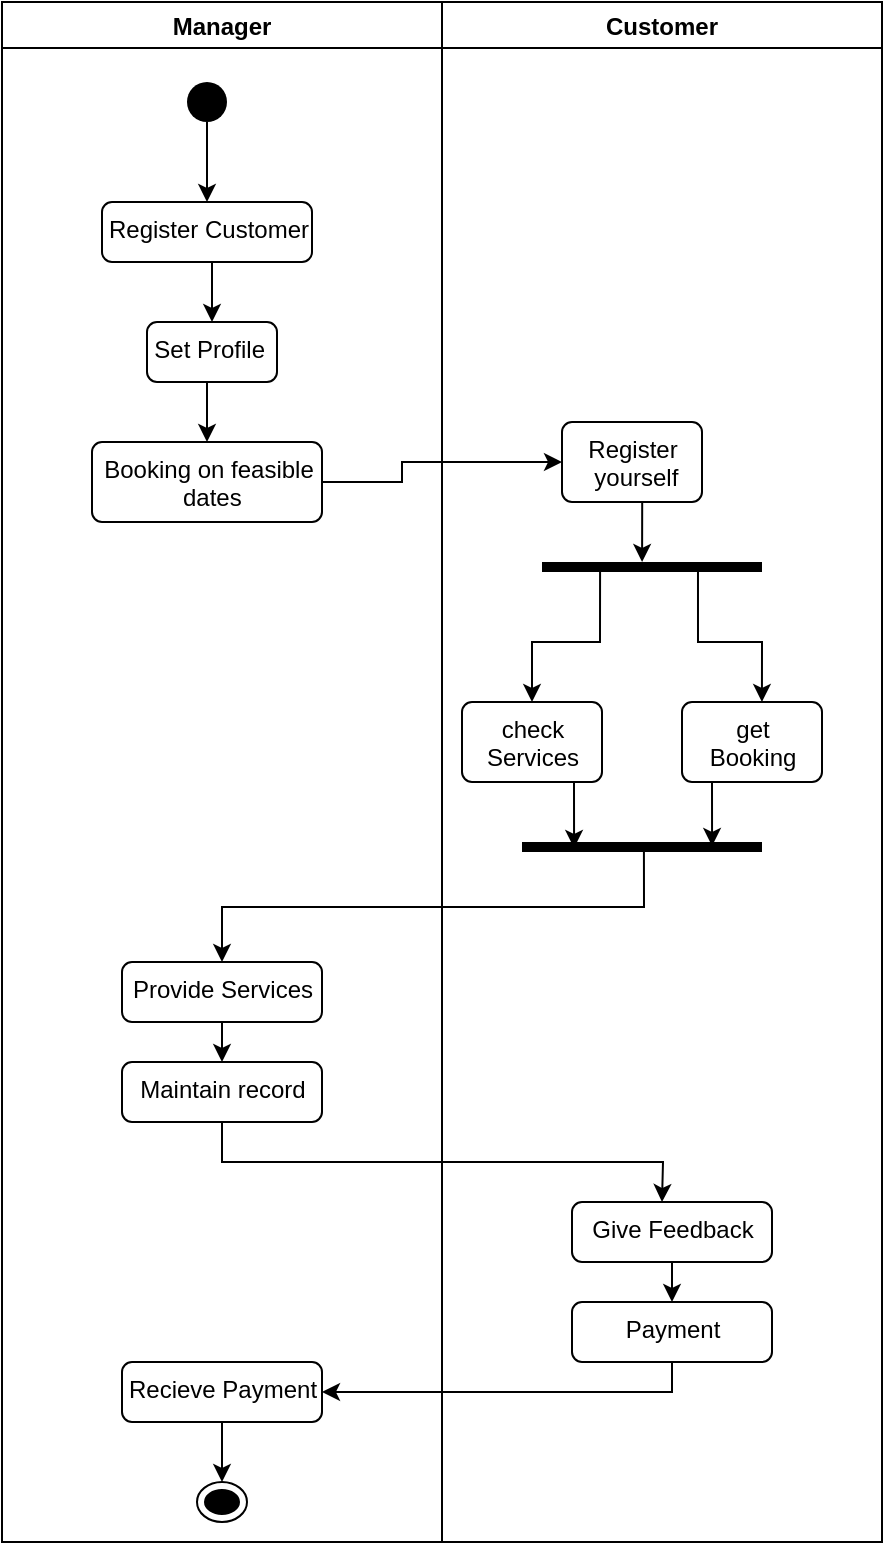 <mxfile version="14.7.6" type="github">
  <diagram name="Page-1" id="0783ab3e-0a74-02c8-0abd-f7b4e66b4bec">
    <mxGraphModel dx="868" dy="393" grid="1" gridSize="10" guides="1" tooltips="1" connect="1" arrows="1" fold="1" page="1" pageScale="1" pageWidth="850" pageHeight="1100" background="none" math="0" shadow="0">
      <root>
        <mxCell id="0" />
        <mxCell id="1" parent="0" />
        <mxCell id="SP-hjuUy2KlmpOL5PiHy-1" value="Manager" style="swimlane;" vertex="1" parent="1">
          <mxGeometry x="140" y="80" width="220" height="770" as="geometry" />
        </mxCell>
        <mxCell id="SP-hjuUy2KlmpOL5PiHy-11" style="edgeStyle=orthogonalEdgeStyle;rounded=0;orthogonalLoop=1;jettySize=auto;html=1;exitX=0.5;exitY=1;exitDx=0;exitDy=0;entryX=0.5;entryY=0;entryDx=0;entryDy=0;" edge="1" parent="SP-hjuUy2KlmpOL5PiHy-1" source="SP-hjuUy2KlmpOL5PiHy-3" target="SP-hjuUy2KlmpOL5PiHy-4">
          <mxGeometry relative="1" as="geometry" />
        </mxCell>
        <mxCell id="SP-hjuUy2KlmpOL5PiHy-3" value="" style="ellipse;fillColor=#000000;strokeColor=none;" vertex="1" parent="SP-hjuUy2KlmpOL5PiHy-1">
          <mxGeometry x="92.5" y="40" width="20" height="20" as="geometry" />
        </mxCell>
        <mxCell id="SP-hjuUy2KlmpOL5PiHy-13" style="edgeStyle=orthogonalEdgeStyle;rounded=0;orthogonalLoop=1;jettySize=auto;html=1;exitX=0.5;exitY=1;exitDx=0;exitDy=0;entryX=0.5;entryY=0;entryDx=0;entryDy=0;" edge="1" parent="SP-hjuUy2KlmpOL5PiHy-1" source="SP-hjuUy2KlmpOL5PiHy-4" target="SP-hjuUy2KlmpOL5PiHy-5">
          <mxGeometry relative="1" as="geometry" />
        </mxCell>
        <mxCell id="SP-hjuUy2KlmpOL5PiHy-4" value="Register Customer" style="html=1;align=center;verticalAlign=top;rounded=1;absoluteArcSize=1;arcSize=10;dashed=0;" vertex="1" parent="SP-hjuUy2KlmpOL5PiHy-1">
          <mxGeometry x="50" y="100" width="105" height="30" as="geometry" />
        </mxCell>
        <mxCell id="SP-hjuUy2KlmpOL5PiHy-14" style="edgeStyle=orthogonalEdgeStyle;rounded=0;orthogonalLoop=1;jettySize=auto;html=1;exitX=0.5;exitY=1;exitDx=0;exitDy=0;entryX=0.5;entryY=0;entryDx=0;entryDy=0;" edge="1" parent="SP-hjuUy2KlmpOL5PiHy-1" source="SP-hjuUy2KlmpOL5PiHy-5" target="SP-hjuUy2KlmpOL5PiHy-8">
          <mxGeometry relative="1" as="geometry" />
        </mxCell>
        <mxCell id="SP-hjuUy2KlmpOL5PiHy-5" value="Set Profile&amp;nbsp;" style="html=1;align=center;verticalAlign=top;rounded=1;absoluteArcSize=1;arcSize=10;dashed=0;" vertex="1" parent="SP-hjuUy2KlmpOL5PiHy-1">
          <mxGeometry x="72.5" y="160" width="65" height="30" as="geometry" />
        </mxCell>
        <mxCell id="SP-hjuUy2KlmpOL5PiHy-29" style="edgeStyle=orthogonalEdgeStyle;rounded=0;orthogonalLoop=1;jettySize=auto;html=1;exitX=0.5;exitY=1;exitDx=0;exitDy=0;entryX=0.5;entryY=0;entryDx=0;entryDy=0;" edge="1" parent="SP-hjuUy2KlmpOL5PiHy-1" source="SP-hjuUy2KlmpOL5PiHy-9" target="SP-hjuUy2KlmpOL5PiHy-26">
          <mxGeometry relative="1" as="geometry" />
        </mxCell>
        <mxCell id="SP-hjuUy2KlmpOL5PiHy-9" value="Provide Services" style="html=1;align=center;verticalAlign=top;rounded=1;absoluteArcSize=1;arcSize=10;dashed=0;" vertex="1" parent="SP-hjuUy2KlmpOL5PiHy-1">
          <mxGeometry x="60" y="480" width="100" height="30" as="geometry" />
        </mxCell>
        <mxCell id="SP-hjuUy2KlmpOL5PiHy-8" value="Booking on feasible&lt;br&gt;&amp;nbsp;dates" style="html=1;align=center;verticalAlign=top;rounded=1;absoluteArcSize=1;arcSize=10;dashed=0;" vertex="1" parent="SP-hjuUy2KlmpOL5PiHy-1">
          <mxGeometry x="45" y="220" width="115" height="40" as="geometry" />
        </mxCell>
        <mxCell id="SP-hjuUy2KlmpOL5PiHy-26" value="Maintain record" style="html=1;align=center;verticalAlign=top;rounded=1;absoluteArcSize=1;arcSize=10;dashed=0;" vertex="1" parent="SP-hjuUy2KlmpOL5PiHy-1">
          <mxGeometry x="60" y="530" width="100" height="30" as="geometry" />
        </mxCell>
        <mxCell id="SP-hjuUy2KlmpOL5PiHy-36" style="edgeStyle=orthogonalEdgeStyle;rounded=0;orthogonalLoop=1;jettySize=auto;html=1;exitX=0.5;exitY=1;exitDx=0;exitDy=0;entryX=0.5;entryY=0;entryDx=0;entryDy=0;" edge="1" parent="SP-hjuUy2KlmpOL5PiHy-1" source="SP-hjuUy2KlmpOL5PiHy-32" target="SP-hjuUy2KlmpOL5PiHy-35">
          <mxGeometry relative="1" as="geometry" />
        </mxCell>
        <mxCell id="SP-hjuUy2KlmpOL5PiHy-32" value="Recieve Payment" style="html=1;align=center;verticalAlign=top;rounded=1;absoluteArcSize=1;arcSize=10;dashed=0;" vertex="1" parent="SP-hjuUy2KlmpOL5PiHy-1">
          <mxGeometry x="60" y="680" width="100" height="30" as="geometry" />
        </mxCell>
        <mxCell id="SP-hjuUy2KlmpOL5PiHy-35" value="" style="ellipse;html=1;shape=endState;fillColor=#000000;strokeColor=#000000;" vertex="1" parent="SP-hjuUy2KlmpOL5PiHy-1">
          <mxGeometry x="97.5" y="740" width="25" height="20" as="geometry" />
        </mxCell>
        <mxCell id="SP-hjuUy2KlmpOL5PiHy-2" value="Customer" style="swimlane;" vertex="1" parent="1">
          <mxGeometry x="360" y="80" width="220" height="770" as="geometry" />
        </mxCell>
        <mxCell id="SP-hjuUy2KlmpOL5PiHy-7" value="get &lt;br&gt;Booking" style="html=1;align=center;verticalAlign=top;rounded=1;absoluteArcSize=1;arcSize=10;dashed=0;" vertex="1" parent="SP-hjuUy2KlmpOL5PiHy-2">
          <mxGeometry x="120" y="350" width="70" height="40" as="geometry" />
        </mxCell>
        <mxCell id="SP-hjuUy2KlmpOL5PiHy-6" value="check &lt;br&gt;Services" style="html=1;align=center;verticalAlign=top;rounded=1;absoluteArcSize=1;arcSize=10;dashed=0;" vertex="1" parent="SP-hjuUy2KlmpOL5PiHy-2">
          <mxGeometry x="10" y="350" width="70" height="40" as="geometry" />
        </mxCell>
        <mxCell id="SP-hjuUy2KlmpOL5PiHy-28" value="Give Feedback" style="html=1;align=center;verticalAlign=top;rounded=1;absoluteArcSize=1;arcSize=10;dashed=0;" vertex="1" parent="SP-hjuUy2KlmpOL5PiHy-2">
          <mxGeometry x="65" y="600" width="100" height="30" as="geometry" />
        </mxCell>
        <mxCell id="SP-hjuUy2KlmpOL5PiHy-15" style="edgeStyle=orthogonalEdgeStyle;rounded=0;orthogonalLoop=1;jettySize=auto;html=1;exitX=1;exitY=0.5;exitDx=0;exitDy=0;entryX=0;entryY=0.5;entryDx=0;entryDy=0;" edge="1" parent="1" source="SP-hjuUy2KlmpOL5PiHy-8" target="SP-hjuUy2KlmpOL5PiHy-21">
          <mxGeometry relative="1" as="geometry">
            <mxPoint x="460" y="360" as="targetPoint" />
            <Array as="points">
              <mxPoint x="340" y="320" />
              <mxPoint x="340" y="310" />
            </Array>
          </mxGeometry>
        </mxCell>
        <mxCell id="SP-hjuUy2KlmpOL5PiHy-16" value="" style="html=1;points=[];perimeter=orthogonalPerimeter;fillColor=#000000;strokeColor=none;direction=south;" vertex="1" parent="1">
          <mxGeometry x="410" y="360" width="110" height="5" as="geometry" />
        </mxCell>
        <mxCell id="SP-hjuUy2KlmpOL5PiHy-17" style="edgeStyle=orthogonalEdgeStyle;rounded=0;orthogonalLoop=1;jettySize=auto;html=1;exitX=1;exitY=0.736;exitDx=0;exitDy=0;exitPerimeter=0;entryX=0.5;entryY=0;entryDx=0;entryDy=0;" edge="1" parent="1" source="SP-hjuUy2KlmpOL5PiHy-16" target="SP-hjuUy2KlmpOL5PiHy-6">
          <mxGeometry relative="1" as="geometry">
            <mxPoint x="470" y="370" as="targetPoint" />
            <mxPoint x="310" y="330" as="sourcePoint" />
            <Array as="points">
              <mxPoint x="439" y="400" />
              <mxPoint x="405" y="400" />
            </Array>
          </mxGeometry>
        </mxCell>
        <mxCell id="SP-hjuUy2KlmpOL5PiHy-18" style="edgeStyle=orthogonalEdgeStyle;rounded=0;orthogonalLoop=1;jettySize=auto;html=1;exitX=1;exitY=0.291;exitDx=0;exitDy=0;exitPerimeter=0;entryX=0.571;entryY=0;entryDx=0;entryDy=0;entryPerimeter=0;" edge="1" parent="1" source="SP-hjuUy2KlmpOL5PiHy-16" target="SP-hjuUy2KlmpOL5PiHy-7">
          <mxGeometry relative="1" as="geometry">
            <mxPoint x="415" y="440" as="targetPoint" />
            <mxPoint x="449.04" y="375" as="sourcePoint" />
            <Array as="points">
              <mxPoint x="488" y="400" />
              <mxPoint x="520" y="400" />
            </Array>
          </mxGeometry>
        </mxCell>
        <mxCell id="SP-hjuUy2KlmpOL5PiHy-20" value="" style="html=1;points=[];perimeter=orthogonalPerimeter;fillColor=#000000;strokeColor=none;direction=south;" vertex="1" parent="1">
          <mxGeometry x="400" y="500" width="120" height="5" as="geometry" />
        </mxCell>
        <mxCell id="SP-hjuUy2KlmpOL5PiHy-22" style="edgeStyle=orthogonalEdgeStyle;rounded=0;orthogonalLoop=1;jettySize=auto;html=1;exitX=0.5;exitY=1;exitDx=0;exitDy=0;entryX=0;entryY=0.545;entryDx=0;entryDy=0;entryPerimeter=0;" edge="1" parent="1" source="SP-hjuUy2KlmpOL5PiHy-21" target="SP-hjuUy2KlmpOL5PiHy-16">
          <mxGeometry relative="1" as="geometry" />
        </mxCell>
        <mxCell id="SP-hjuUy2KlmpOL5PiHy-21" value="Register&lt;br&gt;&amp;nbsp;yourself" style="html=1;align=center;verticalAlign=top;rounded=1;absoluteArcSize=1;arcSize=10;dashed=0;" vertex="1" parent="1">
          <mxGeometry x="420" y="290" width="70" height="40" as="geometry" />
        </mxCell>
        <mxCell id="SP-hjuUy2KlmpOL5PiHy-23" style="edgeStyle=orthogonalEdgeStyle;rounded=0;orthogonalLoop=1;jettySize=auto;html=1;exitX=0.5;exitY=1;exitDx=0;exitDy=0;entryX=0.6;entryY=0.783;entryDx=0;entryDy=0;entryPerimeter=0;" edge="1" parent="1" source="SP-hjuUy2KlmpOL5PiHy-6" target="SP-hjuUy2KlmpOL5PiHy-20">
          <mxGeometry relative="1" as="geometry" />
        </mxCell>
        <mxCell id="SP-hjuUy2KlmpOL5PiHy-24" style="edgeStyle=orthogonalEdgeStyle;rounded=0;orthogonalLoop=1;jettySize=auto;html=1;exitX=0.5;exitY=1;exitDx=0;exitDy=0;entryX=0.4;entryY=0.208;entryDx=0;entryDy=0;entryPerimeter=0;" edge="1" parent="1" source="SP-hjuUy2KlmpOL5PiHy-7" target="SP-hjuUy2KlmpOL5PiHy-20">
          <mxGeometry relative="1" as="geometry" />
        </mxCell>
        <mxCell id="SP-hjuUy2KlmpOL5PiHy-25" style="edgeStyle=orthogonalEdgeStyle;rounded=0;orthogonalLoop=1;jettySize=auto;html=1;exitX=0.8;exitY=0.492;exitDx=0;exitDy=0;entryX=0.5;entryY=0;entryDx=0;entryDy=0;exitPerimeter=0;" edge="1" parent="1" source="SP-hjuUy2KlmpOL5PiHy-20" target="SP-hjuUy2KlmpOL5PiHy-9">
          <mxGeometry relative="1" as="geometry">
            <mxPoint x="525" y="480" as="sourcePoint" />
            <mxPoint x="505.04" y="512" as="targetPoint" />
          </mxGeometry>
        </mxCell>
        <mxCell id="SP-hjuUy2KlmpOL5PiHy-27" style="edgeStyle=orthogonalEdgeStyle;rounded=0;orthogonalLoop=1;jettySize=auto;html=1;exitX=0.5;exitY=1;exitDx=0;exitDy=0;" edge="1" parent="1" source="SP-hjuUy2KlmpOL5PiHy-26">
          <mxGeometry relative="1" as="geometry">
            <mxPoint x="470" y="680" as="targetPoint" />
          </mxGeometry>
        </mxCell>
        <mxCell id="SP-hjuUy2KlmpOL5PiHy-34" style="edgeStyle=orthogonalEdgeStyle;rounded=0;orthogonalLoop=1;jettySize=auto;html=1;exitX=0.5;exitY=1;exitDx=0;exitDy=0;entryX=1;entryY=0.5;entryDx=0;entryDy=0;" edge="1" parent="1" source="SP-hjuUy2KlmpOL5PiHy-31" target="SP-hjuUy2KlmpOL5PiHy-32">
          <mxGeometry relative="1" as="geometry">
            <Array as="points">
              <mxPoint x="475" y="775" />
            </Array>
          </mxGeometry>
        </mxCell>
        <mxCell id="SP-hjuUy2KlmpOL5PiHy-31" value="Payment" style="html=1;align=center;verticalAlign=top;rounded=1;absoluteArcSize=1;arcSize=10;dashed=0;" vertex="1" parent="1">
          <mxGeometry x="425" y="730" width="100" height="30" as="geometry" />
        </mxCell>
        <mxCell id="SP-hjuUy2KlmpOL5PiHy-33" style="edgeStyle=orthogonalEdgeStyle;rounded=0;orthogonalLoop=1;jettySize=auto;html=1;exitX=0.5;exitY=1;exitDx=0;exitDy=0;entryX=0.5;entryY=0;entryDx=0;entryDy=0;" edge="1" parent="1" source="SP-hjuUy2KlmpOL5PiHy-28" target="SP-hjuUy2KlmpOL5PiHy-31">
          <mxGeometry relative="1" as="geometry" />
        </mxCell>
      </root>
    </mxGraphModel>
  </diagram>
</mxfile>
